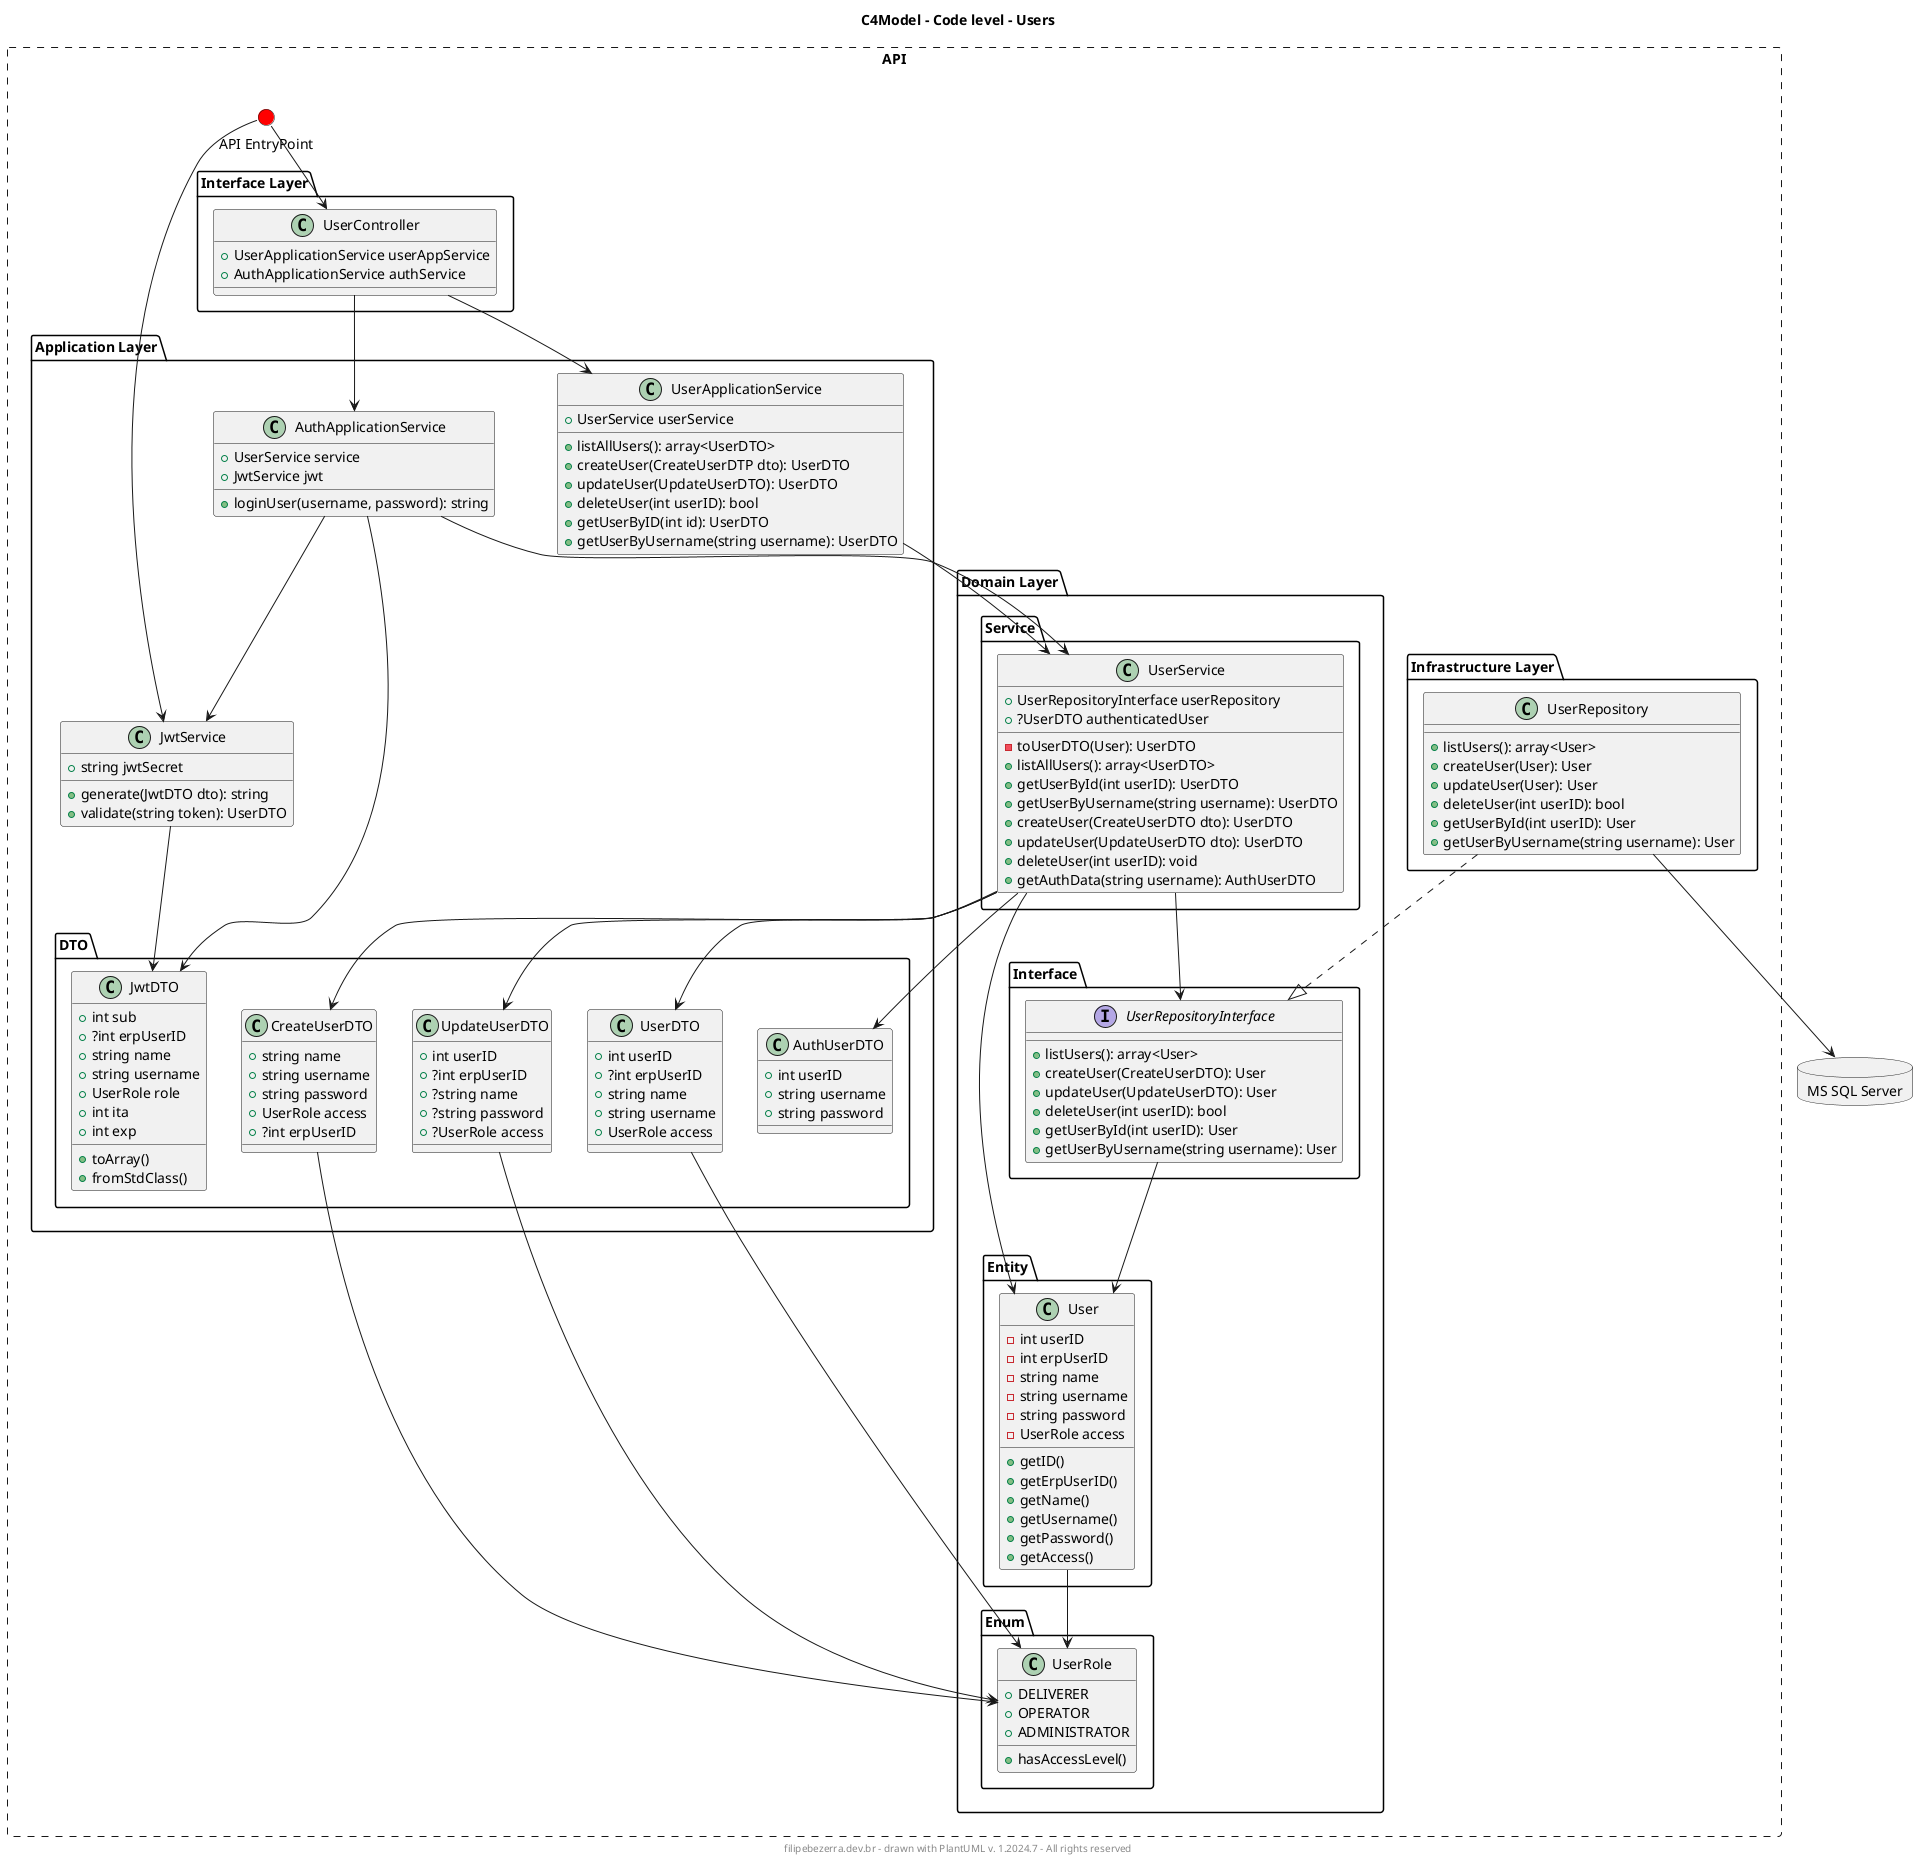 @startuml C4Model.Code-Users
allowmixing
title C4Model - Code level - Users


rectangle "API" as api #line.dashed {
  () "API EntryPoint" as entryPoint #back:red

  ' Camada de interface: onde a API recebe chamadas
  package "Interface Layer" {
    class UserController {
      +UserApplicationService userAppService
      +AuthApplicationService authService
    }
  }

  ' Camada de aplicação: lógica de caso de uso
  package "Application Layer" {
    class UserApplicationService {
      +UserService userService

      +listAllUsers(): array<UserDTO>
      +createUser(CreateUserDTP dto): UserDTO
      +updateUser(UpdateUserDTO): UserDTO
      +deleteUser(int userID): bool
      +getUserByID(int id): UserDTO
      +getUserByUsername(string username): UserDTO
    }

    class AuthApplicationService {
      +UserService service
      +JwtService jwt

      +loginUser(username, password): string
    }

    class JwtService {
      +string jwtSecret

      +generate(JwtDTO dto): string
      +validate(string token): UserDTO
    }

    package "DTO" {
      class CreateUserDTO {
        +string name
        +string username
        +string password
        +UserRole access
        +?int erpUserID
      }

      class UpdateUserDTO {
        +int userID
        +?int erpUserID
        +?string name
        +?string password
        +?UserRole access
      }

      class UserDTO {
        +int userID
        +?int erpUserID
        +string name
        +string username
        +UserRole access
      }

      class AuthUserDTO {
        +int userID
        +string username
        +string password
      }

      class JwtDTO {
        +int sub
        +?int erpUserID
        +string name
        +string username
        +UserRole role
        +int ita
        +int exp

        +toArray()
        +fromStdClass()
      }
    }
  }

  ' Camada de domínio: regras de negócio e contratos
  package "Domain Layer" {

    package "Entity" {
      class User {
        -int userID
        -int erpUserID
        -string name
        -string username
        -string password
        -UserRole access

        +getID()
        +getErpUserID()
        +getName()
        +getUsername()
        +getPassword()
        +getAccess()
      }
    }

    package "Enum" {
      class UserRole {
        +DELIVERER
        +OPERATOR
        +ADMINISTRATOR

        +hasAccessLevel()
      }
    }

    package "Service" {
      class UserService {
        +UserRepositoryInterface userRepository
        +?UserDTO authenticatedUser

        -toUserDTO(User): UserDTO
        +listAllUsers(): array<UserDTO>
        +getUserById(int userID): UserDTO
        +getUserByUsername(string username): UserDTO
        +createUser(CreateUserDTO dto): UserDTO
        +updateUser(UpdateUserDTO dto): UserDTO
        +deleteUser(int userID): void
        +getAuthData(string username): AuthUserDTO
      }
    }

    package "Interface" {
      interface UserRepositoryInterface {
        +listUsers(): array<User>
        +createUser(CreateUserDTO): User
        +updateUser(UpdateUserDTO): User
        +deleteUser(int userID): bool
        +getUserById(int userID): User
        +getUserByUsername(string username): User
      }
    }
  }

  ' Camada de infraestrutura: implementação real dos contratos
  package "Infrastructure Layer" {
    class UserRepository {
      +listUsers(): array<User>
      +createUser(User): User
      +updateUser(User): User
      +deleteUser(int userID): bool
      +getUserById(int userID): User
      +getUserByUsername(string username): User
    }
  }
}

database "MS SQL Server" as mssql

' RELAÇÕES

entryPoint -d-> UserController
entryPoint --> JwtService

UserController --> UserApplicationService
UserController --> AuthApplicationService

UserApplicationService --> UserService
AuthApplicationService --> UserService
AuthApplicationService --> JwtService
AuthApplicationService --> JwtDTO

JwtService --> JwtDTO

UserService --> UserRepositoryInterface
UserService --> User
UserService --> UserDTO
UserService --> CreateUserDTO
UserService --> UpdateUserDTO
UserService --> AuthUserDTO

UserRepository ..|> UserRepositoryInterface
UserRepository --> mssql

User --> UserRole
UserRepositoryInterface --> User

CreateUserDTO --> UserRole
UpdateUserDTO --> UserRole
UserDTO --> UserRole

footer filipebezerra.dev.br - drawn with PlantUML v. %version() - All rights reserved
@enduml
